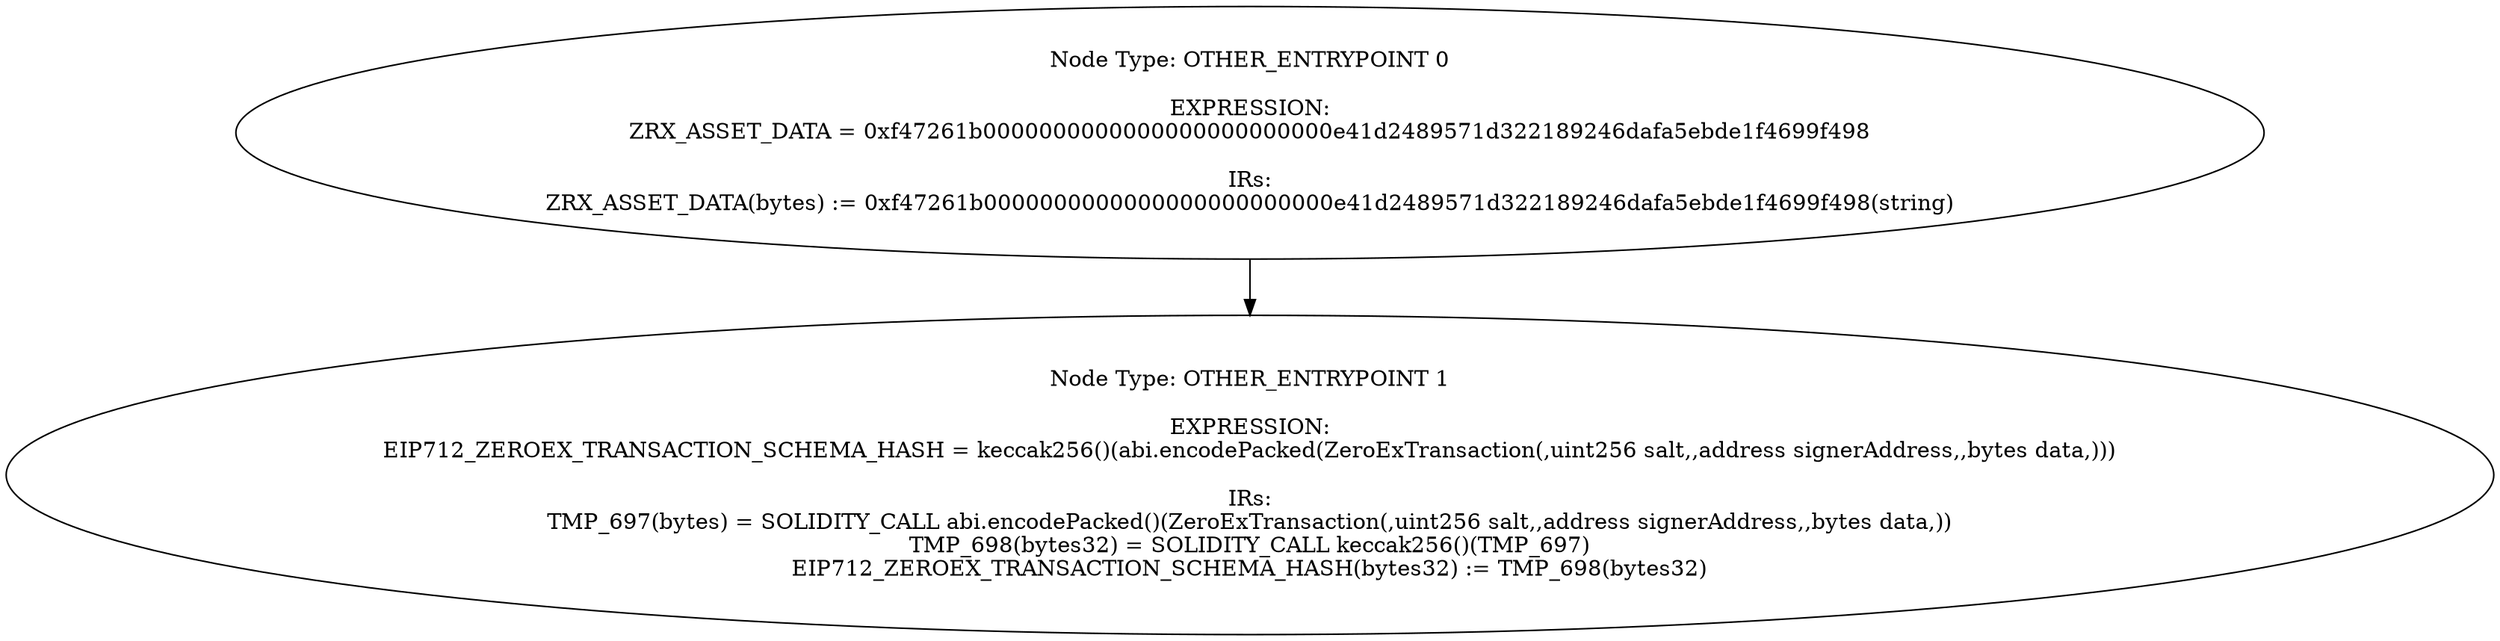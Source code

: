 digraph{
0[label="Node Type: OTHER_ENTRYPOINT 0

EXPRESSION:
ZRX_ASSET_DATA = 0xf47261b0000000000000000000000000e41d2489571d322189246dafa5ebde1f4699f498

IRs:
ZRX_ASSET_DATA(bytes) := 0xf47261b0000000000000000000000000e41d2489571d322189246dafa5ebde1f4699f498(string)"];
0->1;
1[label="Node Type: OTHER_ENTRYPOINT 1

EXPRESSION:
EIP712_ZEROEX_TRANSACTION_SCHEMA_HASH = keccak256()(abi.encodePacked(ZeroExTransaction(,uint256 salt,,address signerAddress,,bytes data,)))

IRs:
TMP_697(bytes) = SOLIDITY_CALL abi.encodePacked()(ZeroExTransaction(,uint256 salt,,address signerAddress,,bytes data,))
TMP_698(bytes32) = SOLIDITY_CALL keccak256()(TMP_697)
EIP712_ZEROEX_TRANSACTION_SCHEMA_HASH(bytes32) := TMP_698(bytes32)"];
}
